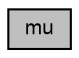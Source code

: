 digraph G
{
  bgcolor="transparent";
  edge [fontname="FreeSans",fontsize="10",labelfontname="FreeSans",labelfontsize="10"];
  node [fontname="FreeSans",fontsize="10",shape=record];
  rankdir=LR;
  Node1 [label="mu",height=0.2,width=0.4,color="black", fillcolor="grey75", style="filled" fontcolor="black"];
}
